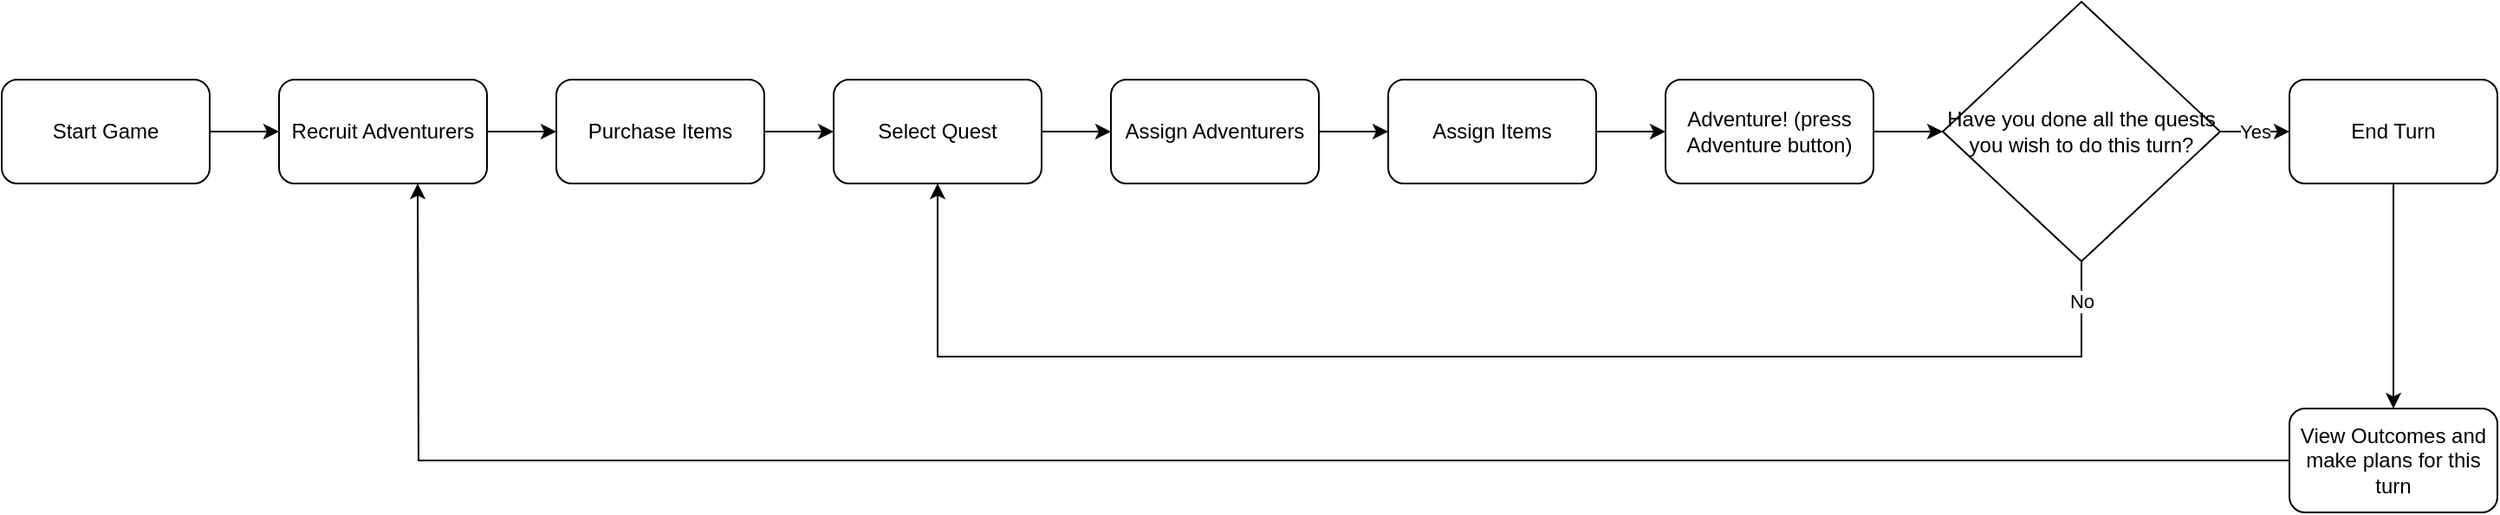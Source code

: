 <mxfile version="14.5.1" type="device"><diagram id="rKaODvdjPCSbn_z2vklA" name="Page-1"><mxGraphModel dx="2473" dy="934" grid="1" gridSize="10" guides="1" tooltips="1" connect="1" arrows="1" fold="1" page="0" pageScale="1" pageWidth="850" pageHeight="1100" math="0" shadow="0"><root><mxCell id="0"/><mxCell id="1" parent="0"/><mxCell id="vGWnlNeC5aaYVZ2BN76U-3" value="" style="edgeStyle=orthogonalEdgeStyle;rounded=0;orthogonalLoop=1;jettySize=auto;html=1;" edge="1" parent="1" source="vGWnlNeC5aaYVZ2BN76U-1" target="vGWnlNeC5aaYVZ2BN76U-2"><mxGeometry relative="1" as="geometry"/></mxCell><mxCell id="vGWnlNeC5aaYVZ2BN76U-1" value="Start Game" style="rounded=1;whiteSpace=wrap;html=1;" vertex="1" parent="1"><mxGeometry x="-520" y="120" width="120" height="60" as="geometry"/></mxCell><mxCell id="vGWnlNeC5aaYVZ2BN76U-5" value="" style="edgeStyle=orthogonalEdgeStyle;rounded=0;orthogonalLoop=1;jettySize=auto;html=1;" edge="1" parent="1" source="vGWnlNeC5aaYVZ2BN76U-2"><mxGeometry relative="1" as="geometry"><mxPoint x="-200" y="150" as="targetPoint"/></mxGeometry></mxCell><mxCell id="vGWnlNeC5aaYVZ2BN76U-2" value="Recruit Adventurers" style="rounded=1;whiteSpace=wrap;html=1;" vertex="1" parent="1"><mxGeometry x="-360" y="120" width="120" height="60" as="geometry"/></mxCell><mxCell id="vGWnlNeC5aaYVZ2BN76U-7" value="" style="edgeStyle=orthogonalEdgeStyle;rounded=0;orthogonalLoop=1;jettySize=auto;html=1;" edge="1" parent="1" source="vGWnlNeC5aaYVZ2BN76U-4" target="vGWnlNeC5aaYVZ2BN76U-6"><mxGeometry relative="1" as="geometry"/></mxCell><mxCell id="vGWnlNeC5aaYVZ2BN76U-4" value="Select Quest" style="rounded=1;whiteSpace=wrap;html=1;" vertex="1" parent="1"><mxGeometry x="-40" y="120" width="120" height="60" as="geometry"/></mxCell><mxCell id="vGWnlNeC5aaYVZ2BN76U-9" value="" style="edgeStyle=orthogonalEdgeStyle;rounded=0;orthogonalLoop=1;jettySize=auto;html=1;" edge="1" parent="1" source="vGWnlNeC5aaYVZ2BN76U-6" target="vGWnlNeC5aaYVZ2BN76U-8"><mxGeometry relative="1" as="geometry"/></mxCell><mxCell id="vGWnlNeC5aaYVZ2BN76U-6" value="Assign Adventurers" style="rounded=1;whiteSpace=wrap;html=1;" vertex="1" parent="1"><mxGeometry x="120" y="120" width="120" height="60" as="geometry"/></mxCell><mxCell id="vGWnlNeC5aaYVZ2BN76U-11" value="" style="edgeStyle=orthogonalEdgeStyle;rounded=0;orthogonalLoop=1;jettySize=auto;html=1;" edge="1" parent="1" source="vGWnlNeC5aaYVZ2BN76U-8" target="vGWnlNeC5aaYVZ2BN76U-10"><mxGeometry relative="1" as="geometry"/></mxCell><mxCell id="vGWnlNeC5aaYVZ2BN76U-8" value="Assign Items" style="rounded=1;whiteSpace=wrap;html=1;" vertex="1" parent="1"><mxGeometry x="280" y="120" width="120" height="60" as="geometry"/></mxCell><mxCell id="vGWnlNeC5aaYVZ2BN76U-15" style="edgeStyle=orthogonalEdgeStyle;rounded=0;orthogonalLoop=1;jettySize=auto;html=1;" edge="1" parent="1" source="vGWnlNeC5aaYVZ2BN76U-10" target="vGWnlNeC5aaYVZ2BN76U-14"><mxGeometry relative="1" as="geometry"/></mxCell><mxCell id="vGWnlNeC5aaYVZ2BN76U-10" value="Adventure! (press Adventure button)" style="rounded=1;whiteSpace=wrap;html=1;" vertex="1" parent="1"><mxGeometry x="440" y="120" width="120" height="60" as="geometry"/></mxCell><mxCell id="vGWnlNeC5aaYVZ2BN76U-16" value="No" style="edgeStyle=orthogonalEdgeStyle;rounded=0;orthogonalLoop=1;jettySize=auto;html=1;entryX=0.5;entryY=1;entryDx=0;entryDy=0;" edge="1" parent="1" source="vGWnlNeC5aaYVZ2BN76U-14" target="vGWnlNeC5aaYVZ2BN76U-4"><mxGeometry x="-0.945" relative="1" as="geometry"><Array as="points"><mxPoint x="680" y="280"/><mxPoint x="20" y="280"/></Array><mxPoint as="offset"/></mxGeometry></mxCell><mxCell id="vGWnlNeC5aaYVZ2BN76U-18" value="Yes" style="edgeStyle=orthogonalEdgeStyle;rounded=0;orthogonalLoop=1;jettySize=auto;html=1;entryX=0;entryY=0.5;entryDx=0;entryDy=0;" edge="1" parent="1" source="vGWnlNeC5aaYVZ2BN76U-14" target="vGWnlNeC5aaYVZ2BN76U-17"><mxGeometry relative="1" as="geometry"/></mxCell><mxCell id="vGWnlNeC5aaYVZ2BN76U-14" value="Have you done all the quests you wish to do this turn?" style="rhombus;whiteSpace=wrap;html=1;" vertex="1" parent="1"><mxGeometry x="600" y="75" width="160" height="150" as="geometry"/></mxCell><mxCell id="vGWnlNeC5aaYVZ2BN76U-22" style="edgeStyle=orthogonalEdgeStyle;rounded=0;orthogonalLoop=1;jettySize=auto;html=1;entryX=0.5;entryY=0;entryDx=0;entryDy=0;" edge="1" parent="1" source="vGWnlNeC5aaYVZ2BN76U-17" target="vGWnlNeC5aaYVZ2BN76U-21"><mxGeometry relative="1" as="geometry"/></mxCell><mxCell id="vGWnlNeC5aaYVZ2BN76U-17" value="End Turn" style="rounded=1;whiteSpace=wrap;html=1;" vertex="1" parent="1"><mxGeometry x="800" y="120" width="120" height="60" as="geometry"/></mxCell><mxCell id="vGWnlNeC5aaYVZ2BN76U-20" style="edgeStyle=orthogonalEdgeStyle;rounded=0;orthogonalLoop=1;jettySize=auto;html=1;entryX=0;entryY=0.5;entryDx=0;entryDy=0;" edge="1" parent="1" source="vGWnlNeC5aaYVZ2BN76U-19" target="vGWnlNeC5aaYVZ2BN76U-4"><mxGeometry relative="1" as="geometry"/></mxCell><mxCell id="vGWnlNeC5aaYVZ2BN76U-19" value="Purchase Items" style="rounded=1;whiteSpace=wrap;html=1;" vertex="1" parent="1"><mxGeometry x="-200" y="120" width="120" height="60" as="geometry"/></mxCell><mxCell id="vGWnlNeC5aaYVZ2BN76U-23" style="edgeStyle=orthogonalEdgeStyle;rounded=0;orthogonalLoop=1;jettySize=auto;html=1;" edge="1" parent="1" source="vGWnlNeC5aaYVZ2BN76U-21"><mxGeometry relative="1" as="geometry"><mxPoint x="-280" y="180" as="targetPoint"/></mxGeometry></mxCell><mxCell id="vGWnlNeC5aaYVZ2BN76U-21" value="View Outcomes and make plans for this turn" style="rounded=1;whiteSpace=wrap;html=1;" vertex="1" parent="1"><mxGeometry x="800" y="310" width="120" height="60" as="geometry"/></mxCell></root></mxGraphModel></diagram></mxfile>